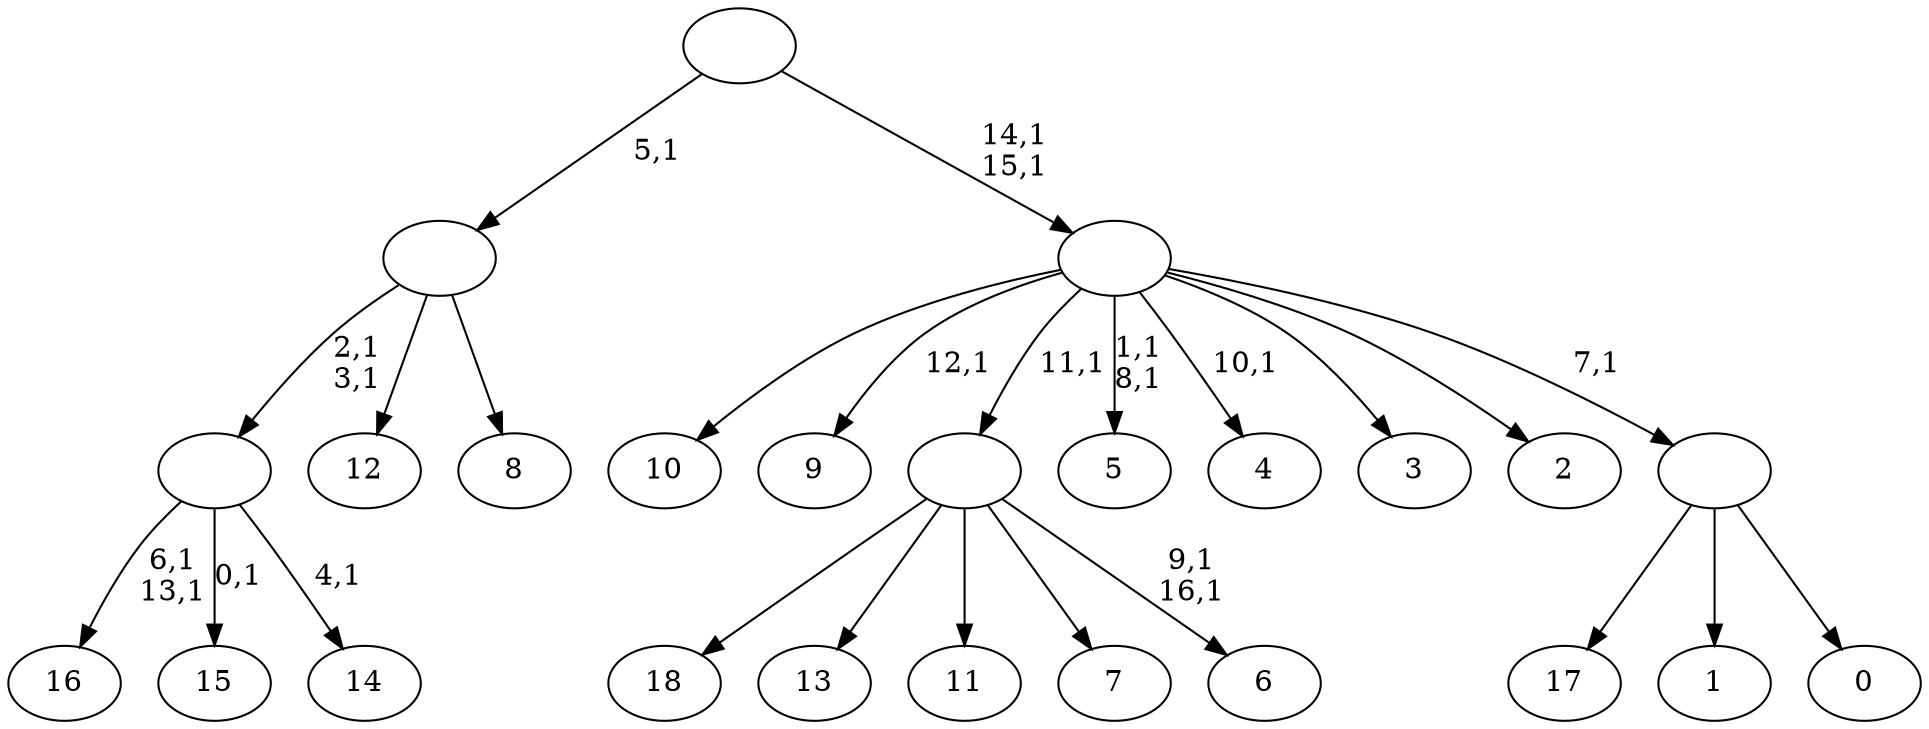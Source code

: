 digraph T {
	36 [label="18"]
	35 [label="17"]
	34 [label="16"]
	31 [label="15"]
	29 [label="14"]
	27 [label=""]
	25 [label="13"]
	24 [label="12"]
	23 [label="11"]
	22 [label="10"]
	21 [label="9"]
	19 [label="8"]
	18 [label=""]
	17 [label="7"]
	16 [label="6"]
	13 [label=""]
	12 [label="5"]
	9 [label="4"]
	7 [label="3"]
	6 [label="2"]
	5 [label="1"]
	4 [label="0"]
	3 [label=""]
	2 [label=""]
	0 [label=""]
	27 -> 29 [label="4,1"]
	27 -> 31 [label="0,1"]
	27 -> 34 [label="6,1\n13,1"]
	18 -> 27 [label="2,1\n3,1"]
	18 -> 24 [label=""]
	18 -> 19 [label=""]
	13 -> 16 [label="9,1\n16,1"]
	13 -> 36 [label=""]
	13 -> 25 [label=""]
	13 -> 23 [label=""]
	13 -> 17 [label=""]
	3 -> 35 [label=""]
	3 -> 5 [label=""]
	3 -> 4 [label=""]
	2 -> 9 [label="10,1"]
	2 -> 12 [label="1,1\n8,1"]
	2 -> 21 [label="12,1"]
	2 -> 22 [label=""]
	2 -> 13 [label="11,1"]
	2 -> 7 [label=""]
	2 -> 6 [label=""]
	2 -> 3 [label="7,1"]
	0 -> 2 [label="14,1\n15,1"]
	0 -> 18 [label="5,1"]
}
